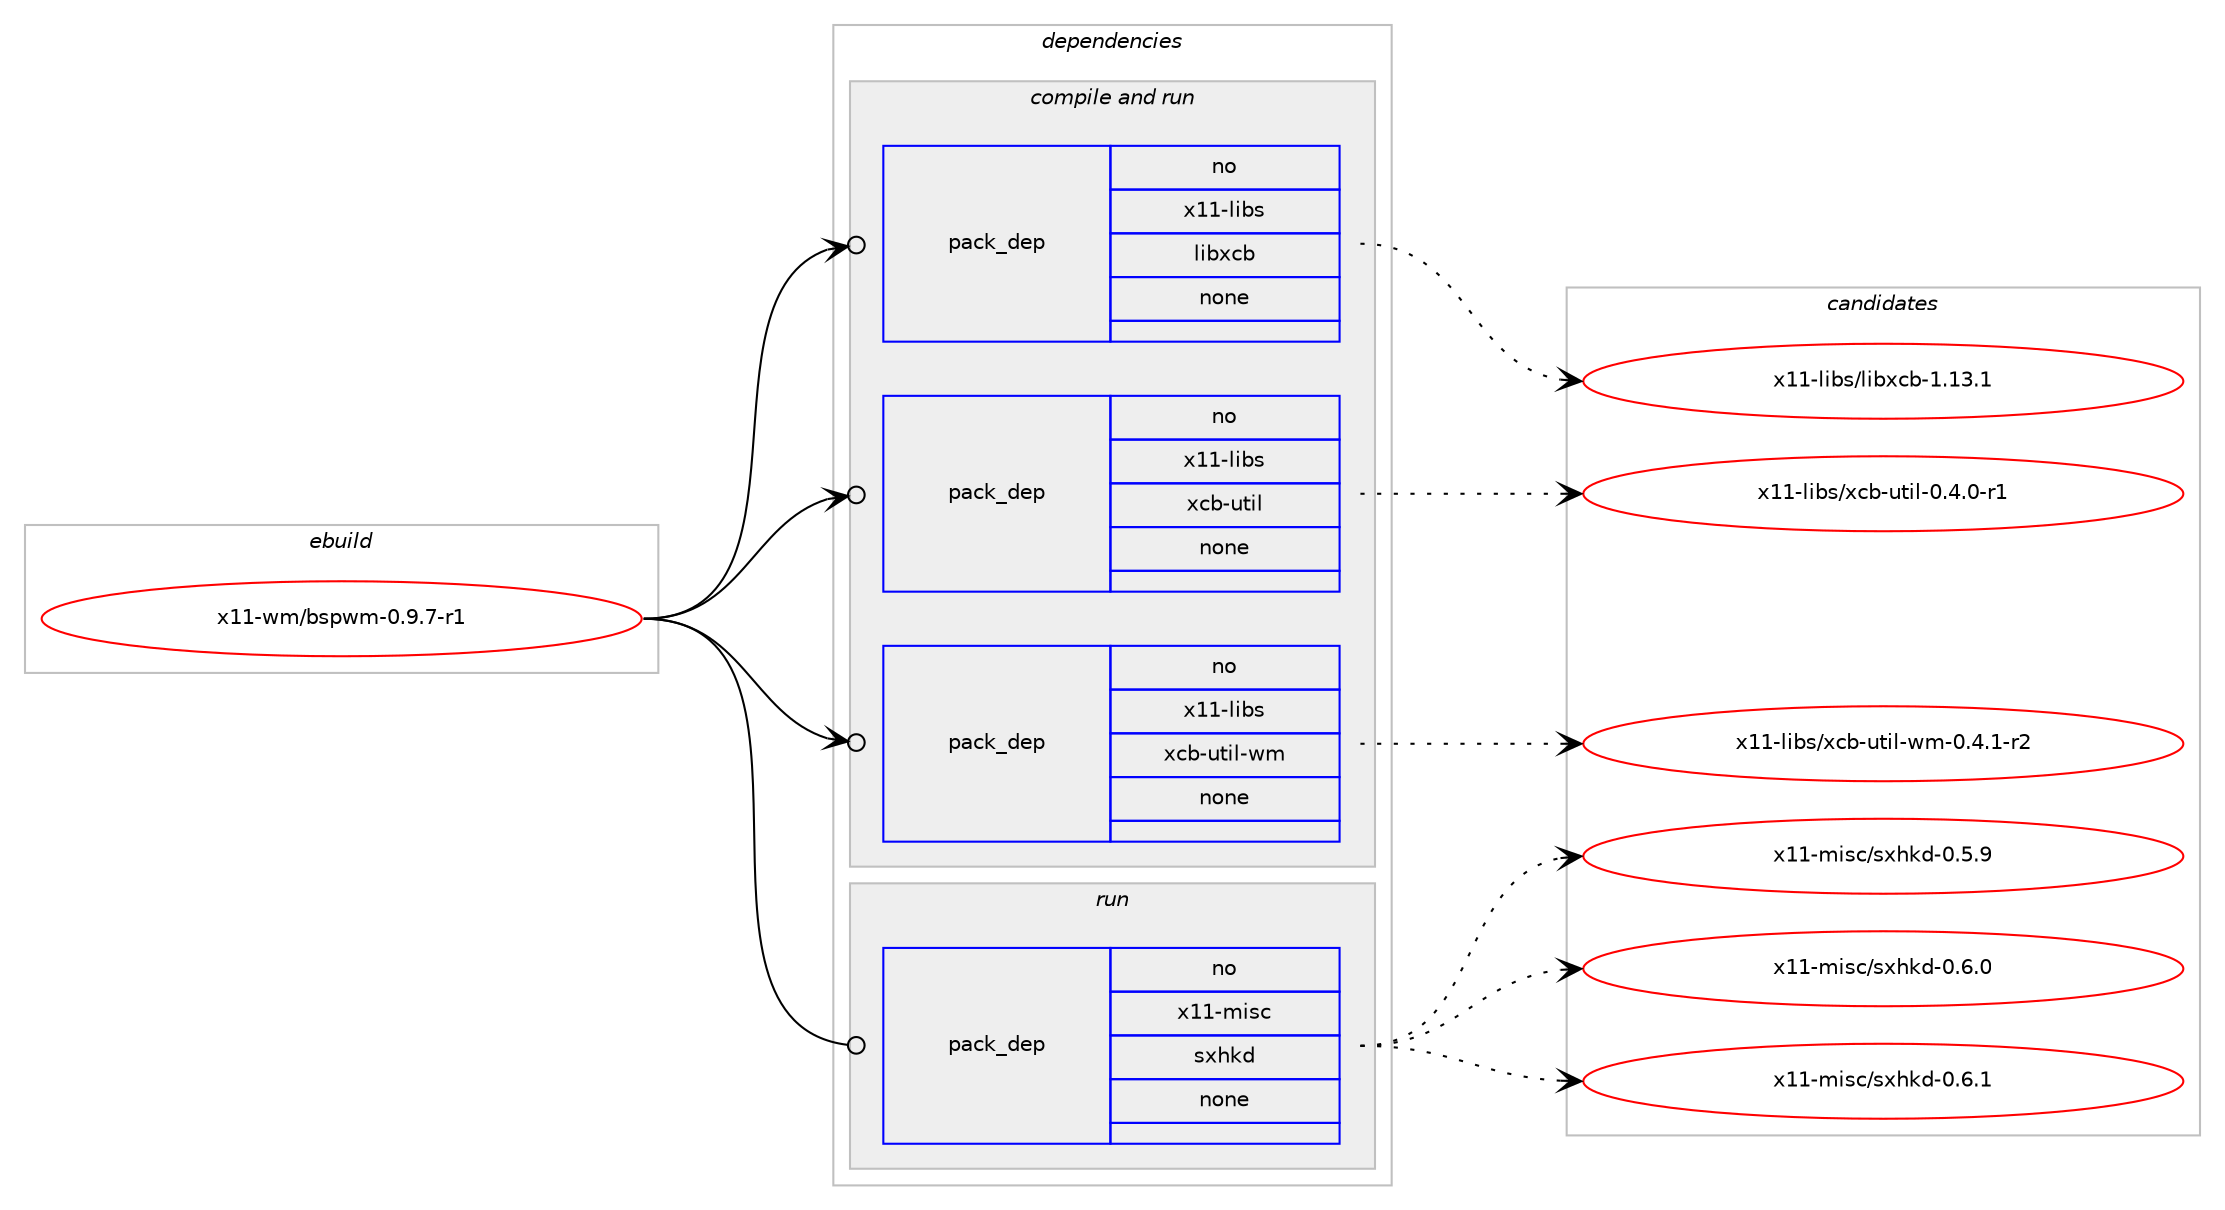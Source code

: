 digraph prolog {

# *************
# Graph options
# *************

newrank=true;
concentrate=true;
compound=true;
graph [rankdir=LR,fontname=Helvetica,fontsize=10,ranksep=1.5];#, ranksep=2.5, nodesep=0.2];
edge  [arrowhead=vee];
node  [fontname=Helvetica,fontsize=10];

# **********
# The ebuild
# **********

subgraph cluster_leftcol {
color=gray;
rank=same;
label=<<i>ebuild</i>>;
id [label="x11-wm/bspwm-0.9.7-r1", color=red, width=4, href="../x11-wm/bspwm-0.9.7-r1.svg"];
}

# ****************
# The dependencies
# ****************

subgraph cluster_midcol {
color=gray;
label=<<i>dependencies</i>>;
subgraph cluster_compile {
fillcolor="#eeeeee";
style=filled;
label=<<i>compile</i>>;
}
subgraph cluster_compileandrun {
fillcolor="#eeeeee";
style=filled;
label=<<i>compile and run</i>>;
subgraph pack688162 {
dependency925481 [label=<<TABLE BORDER="0" CELLBORDER="1" CELLSPACING="0" CELLPADDING="4" WIDTH="220"><TR><TD ROWSPAN="6" CELLPADDING="30">pack_dep</TD></TR><TR><TD WIDTH="110">no</TD></TR><TR><TD>x11-libs</TD></TR><TR><TD>libxcb</TD></TR><TR><TD>none</TD></TR><TR><TD></TD></TR></TABLE>>, shape=none, color=blue];
}
id:e -> dependency925481:w [weight=20,style="solid",arrowhead="odotvee"];
subgraph pack688163 {
dependency925482 [label=<<TABLE BORDER="0" CELLBORDER="1" CELLSPACING="0" CELLPADDING="4" WIDTH="220"><TR><TD ROWSPAN="6" CELLPADDING="30">pack_dep</TD></TR><TR><TD WIDTH="110">no</TD></TR><TR><TD>x11-libs</TD></TR><TR><TD>xcb-util</TD></TR><TR><TD>none</TD></TR><TR><TD></TD></TR></TABLE>>, shape=none, color=blue];
}
id:e -> dependency925482:w [weight=20,style="solid",arrowhead="odotvee"];
subgraph pack688164 {
dependency925483 [label=<<TABLE BORDER="0" CELLBORDER="1" CELLSPACING="0" CELLPADDING="4" WIDTH="220"><TR><TD ROWSPAN="6" CELLPADDING="30">pack_dep</TD></TR><TR><TD WIDTH="110">no</TD></TR><TR><TD>x11-libs</TD></TR><TR><TD>xcb-util-wm</TD></TR><TR><TD>none</TD></TR><TR><TD></TD></TR></TABLE>>, shape=none, color=blue];
}
id:e -> dependency925483:w [weight=20,style="solid",arrowhead="odotvee"];
}
subgraph cluster_run {
fillcolor="#eeeeee";
style=filled;
label=<<i>run</i>>;
subgraph pack688165 {
dependency925484 [label=<<TABLE BORDER="0" CELLBORDER="1" CELLSPACING="0" CELLPADDING="4" WIDTH="220"><TR><TD ROWSPAN="6" CELLPADDING="30">pack_dep</TD></TR><TR><TD WIDTH="110">no</TD></TR><TR><TD>x11-misc</TD></TR><TR><TD>sxhkd</TD></TR><TR><TD>none</TD></TR><TR><TD></TD></TR></TABLE>>, shape=none, color=blue];
}
id:e -> dependency925484:w [weight=20,style="solid",arrowhead="odot"];
}
}

# **************
# The candidates
# **************

subgraph cluster_choices {
rank=same;
color=gray;
label=<<i>candidates</i>>;

subgraph choice688162 {
color=black;
nodesep=1;
choice120494945108105981154710810598120999845494649514649 [label="x11-libs/libxcb-1.13.1", color=red, width=4,href="../x11-libs/libxcb-1.13.1.svg"];
dependency925481:e -> choice120494945108105981154710810598120999845494649514649:w [style=dotted,weight="100"];
}
subgraph choice688163 {
color=black;
nodesep=1;
choice12049494510810598115471209998451171161051084548465246484511449 [label="x11-libs/xcb-util-0.4.0-r1", color=red, width=4,href="../x11-libs/xcb-util-0.4.0-r1.svg"];
dependency925482:e -> choice12049494510810598115471209998451171161051084548465246484511449:w [style=dotted,weight="100"];
}
subgraph choice688164 {
color=black;
nodesep=1;
choice1204949451081059811547120999845117116105108451191094548465246494511450 [label="x11-libs/xcb-util-wm-0.4.1-r2", color=red, width=4,href="../x11-libs/xcb-util-wm-0.4.1-r2.svg"];
dependency925483:e -> choice1204949451081059811547120999845117116105108451191094548465246494511450:w [style=dotted,weight="100"];
}
subgraph choice688165 {
color=black;
nodesep=1;
choice1204949451091051159947115120104107100454846534657 [label="x11-misc/sxhkd-0.5.9", color=red, width=4,href="../x11-misc/sxhkd-0.5.9.svg"];
choice1204949451091051159947115120104107100454846544648 [label="x11-misc/sxhkd-0.6.0", color=red, width=4,href="../x11-misc/sxhkd-0.6.0.svg"];
choice1204949451091051159947115120104107100454846544649 [label="x11-misc/sxhkd-0.6.1", color=red, width=4,href="../x11-misc/sxhkd-0.6.1.svg"];
dependency925484:e -> choice1204949451091051159947115120104107100454846534657:w [style=dotted,weight="100"];
dependency925484:e -> choice1204949451091051159947115120104107100454846544648:w [style=dotted,weight="100"];
dependency925484:e -> choice1204949451091051159947115120104107100454846544649:w [style=dotted,weight="100"];
}
}

}
